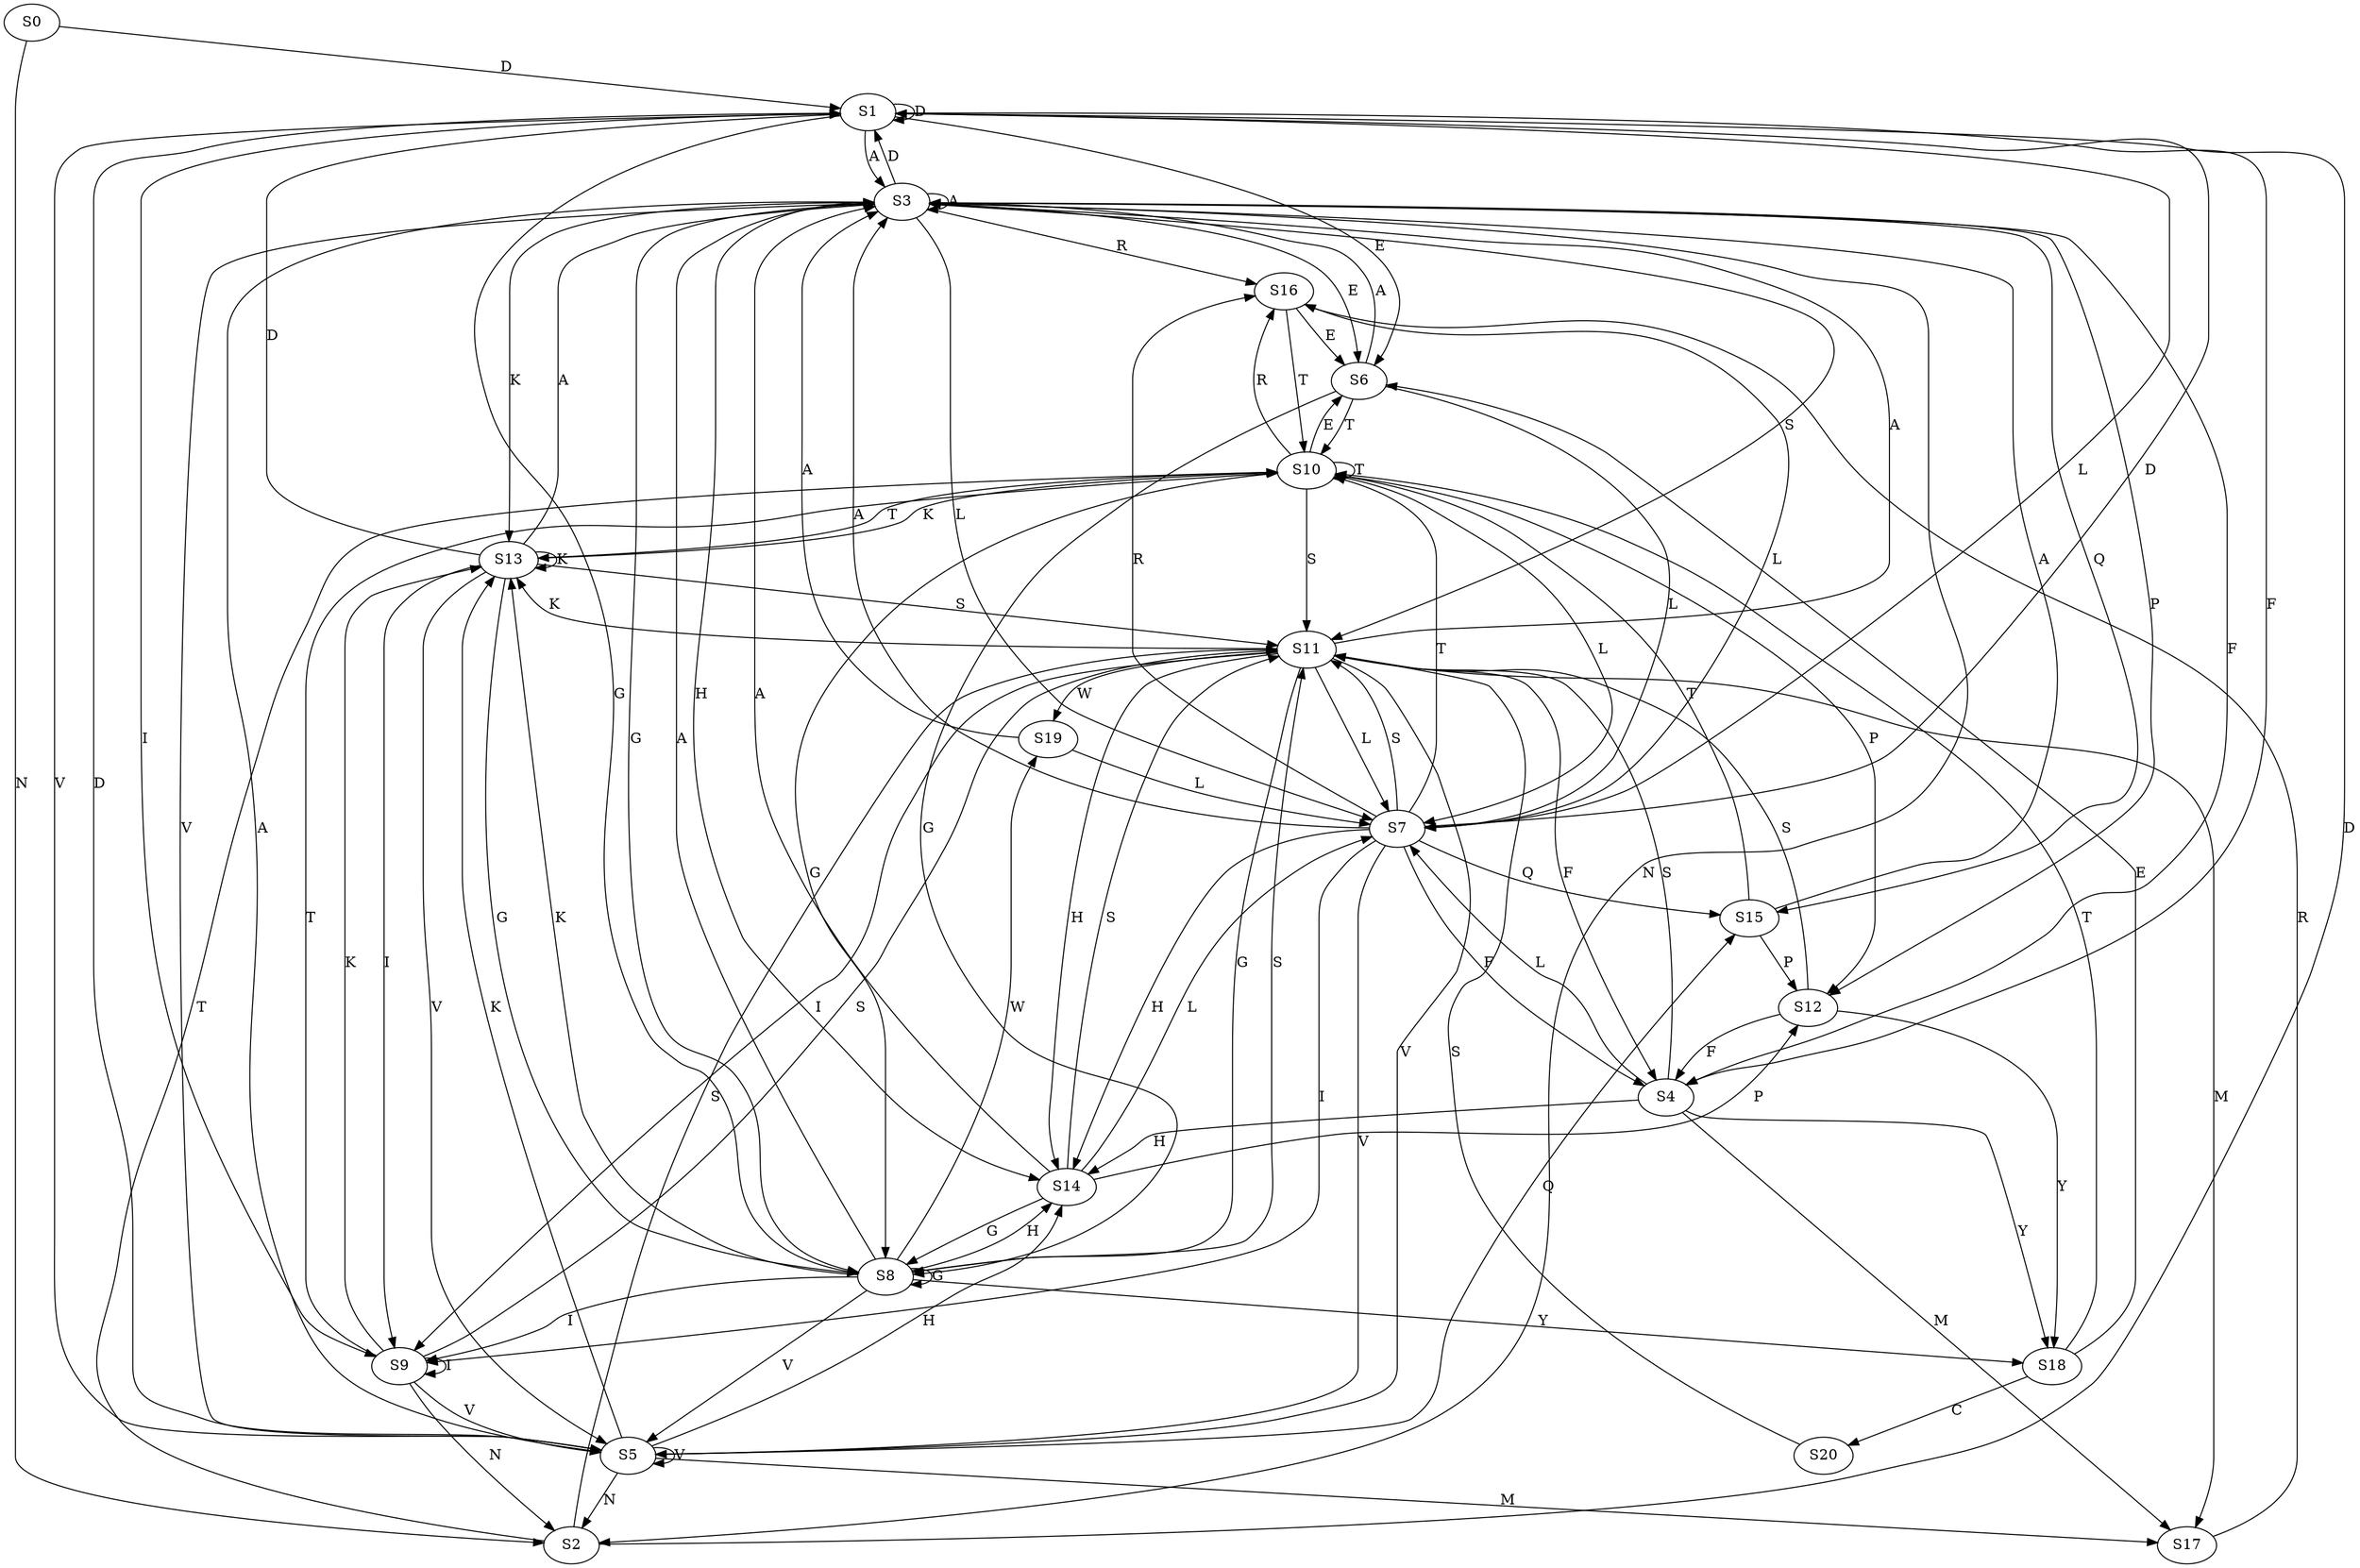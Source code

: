 strict digraph  {
	S0 -> S1 [ label = D ];
	S0 -> S2 [ label = N ];
	S1 -> S3 [ label = A ];
	S1 -> S4 [ label = F ];
	S1 -> S5 [ label = V ];
	S1 -> S1 [ label = D ];
	S1 -> S6 [ label = E ];
	S1 -> S7 [ label = L ];
	S1 -> S8 [ label = G ];
	S1 -> S9 [ label = I ];
	S2 -> S10 [ label = T ];
	S2 -> S11 [ label = S ];
	S2 -> S1 [ label = D ];
	S3 -> S12 [ label = P ];
	S3 -> S13 [ label = K ];
	S3 -> S3 [ label = A ];
	S3 -> S8 [ label = G ];
	S3 -> S14 [ label = H ];
	S3 -> S6 [ label = E ];
	S3 -> S11 [ label = S ];
	S3 -> S5 [ label = V ];
	S3 -> S1 [ label = D ];
	S3 -> S2 [ label = N ];
	S3 -> S4 [ label = F ];
	S3 -> S7 [ label = L ];
	S3 -> S15 [ label = Q ];
	S3 -> S16 [ label = R ];
	S4 -> S17 [ label = M ];
	S4 -> S11 [ label = S ];
	S4 -> S18 [ label = Y ];
	S4 -> S14 [ label = H ];
	S4 -> S7 [ label = L ];
	S5 -> S17 [ label = M ];
	S5 -> S2 [ label = N ];
	S5 -> S13 [ label = K ];
	S5 -> S15 [ label = Q ];
	S5 -> S3 [ label = A ];
	S5 -> S14 [ label = H ];
	S5 -> S1 [ label = D ];
	S5 -> S5 [ label = V ];
	S6 -> S8 [ label = G ];
	S6 -> S3 [ label = A ];
	S6 -> S7 [ label = L ];
	S6 -> S10 [ label = T ];
	S7 -> S5 [ label = V ];
	S7 -> S3 [ label = A ];
	S7 -> S4 [ label = F ];
	S7 -> S1 [ label = D ];
	S7 -> S14 [ label = H ];
	S7 -> S11 [ label = S ];
	S7 -> S9 [ label = I ];
	S7 -> S10 [ label = T ];
	S7 -> S16 [ label = R ];
	S7 -> S15 [ label = Q ];
	S8 -> S19 [ label = W ];
	S8 -> S5 [ label = V ];
	S8 -> S3 [ label = A ];
	S8 -> S18 [ label = Y ];
	S8 -> S14 [ label = H ];
	S8 -> S13 [ label = K ];
	S8 -> S11 [ label = S ];
	S8 -> S9 [ label = I ];
	S8 -> S8 [ label = G ];
	S9 -> S2 [ label = N ];
	S9 -> S13 [ label = K ];
	S9 -> S10 [ label = T ];
	S9 -> S9 [ label = I ];
	S9 -> S5 [ label = V ];
	S9 -> S11 [ label = S ];
	S10 -> S13 [ label = K ];
	S10 -> S12 [ label = P ];
	S10 -> S10 [ label = T ];
	S10 -> S7 [ label = L ];
	S10 -> S16 [ label = R ];
	S10 -> S11 [ label = S ];
	S10 -> S8 [ label = G ];
	S10 -> S6 [ label = E ];
	S11 -> S7 [ label = L ];
	S11 -> S8 [ label = G ];
	S11 -> S13 [ label = K ];
	S11 -> S3 [ label = A ];
	S11 -> S5 [ label = V ];
	S11 -> S17 [ label = M ];
	S11 -> S19 [ label = W ];
	S11 -> S9 [ label = I ];
	S11 -> S4 [ label = F ];
	S11 -> S14 [ label = H ];
	S12 -> S11 [ label = S ];
	S12 -> S4 [ label = F ];
	S12 -> S18 [ label = Y ];
	S13 -> S1 [ label = D ];
	S13 -> S5 [ label = V ];
	S13 -> S8 [ label = G ];
	S13 -> S10 [ label = T ];
	S13 -> S13 [ label = K ];
	S13 -> S9 [ label = I ];
	S13 -> S11 [ label = S ];
	S13 -> S3 [ label = A ];
	S14 -> S3 [ label = A ];
	S14 -> S12 [ label = P ];
	S14 -> S11 [ label = S ];
	S14 -> S8 [ label = G ];
	S14 -> S7 [ label = L ];
	S15 -> S3 [ label = A ];
	S15 -> S10 [ label = T ];
	S15 -> S12 [ label = P ];
	S16 -> S6 [ label = E ];
	S16 -> S10 [ label = T ];
	S16 -> S7 [ label = L ];
	S17 -> S16 [ label = R ];
	S18 -> S6 [ label = E ];
	S18 -> S10 [ label = T ];
	S18 -> S20 [ label = C ];
	S19 -> S3 [ label = A ];
	S19 -> S7 [ label = L ];
	S20 -> S11 [ label = S ];
}
